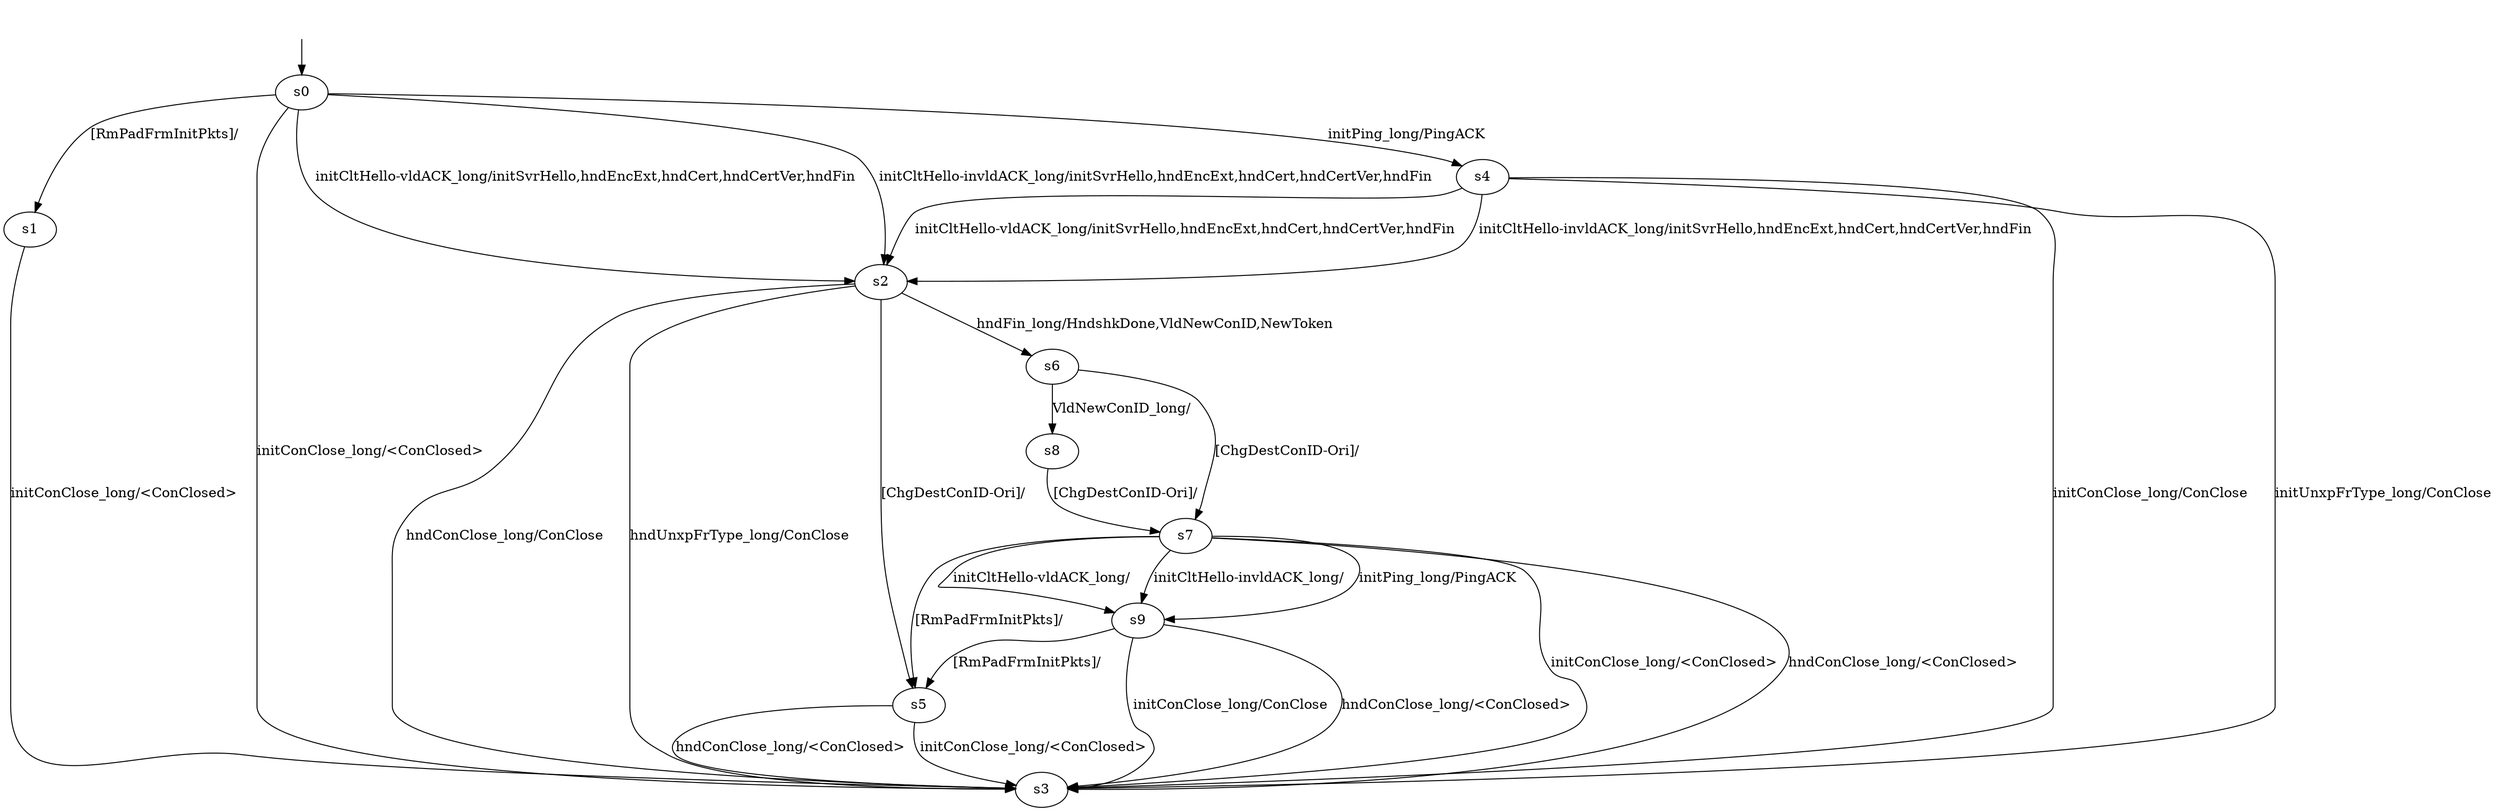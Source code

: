 digraph "../results/neqoModels/neqo-B-lCS-0/learnedModel" {
s0 [label=s0];
s1 [label=s1];
s2 [label=s2];
s3 [label=s3];
s4 [label=s4];
s5 [label=s5];
s6 [label=s6];
s7 [label=s7];
s8 [label=s8];
s9 [label=s9];
s0 -> s4  [label="initPing_long/PingACK "];
s0 -> s3  [label="initConClose_long/<ConClosed> "];
s0 -> s2  [label="initCltHello-vldACK_long/initSvrHello,hndEncExt,hndCert,hndCertVer,hndFin "];
s0 -> s2  [label="initCltHello-invldACK_long/initSvrHello,hndEncExt,hndCert,hndCertVer,hndFin "];
s0 -> s1  [label="[RmPadFrmInitPkts]/ "];
s1 -> s3  [label="initConClose_long/<ConClosed> "];
s2 -> s6  [label="hndFin_long/HndshkDone,VldNewConID,NewToken "];
s2 -> s3  [label="hndConClose_long/ConClose "];
s2 -> s3  [label="hndUnxpFrType_long/ConClose "];
s2 -> s5  [label="[ChgDestConID-Ori]/ "];
s4 -> s3  [label="initConClose_long/ConClose "];
s4 -> s2  [label="initCltHello-vldACK_long/initSvrHello,hndEncExt,hndCert,hndCertVer,hndFin "];
s4 -> s2  [label="initCltHello-invldACK_long/initSvrHello,hndEncExt,hndCert,hndCertVer,hndFin "];
s4 -> s3  [label="initUnxpFrType_long/ConClose "];
s5 -> s3  [label="initConClose_long/<ConClosed> "];
s5 -> s3  [label="hndConClose_long/<ConClosed> "];
s6 -> s8  [label="VldNewConID_long/ "];
s6 -> s7  [label="[ChgDestConID-Ori]/ "];
s7 -> s9  [label="initPing_long/PingACK "];
s7 -> s3  [label="initConClose_long/<ConClosed> "];
s7 -> s9  [label="initCltHello-vldACK_long/ "];
s7 -> s9  [label="initCltHello-invldACK_long/ "];
s7 -> s3  [label="hndConClose_long/<ConClosed> "];
s7 -> s5  [label="[RmPadFrmInitPkts]/ "];
s8 -> s7  [label="[ChgDestConID-Ori]/ "];
s9 -> s3  [label="initConClose_long/ConClose "];
s9 -> s3  [label="hndConClose_long/<ConClosed> "];
s9 -> s5  [label="[RmPadFrmInitPkts]/ "];
__start0 [label="", shape=none];
__start0 -> s0  [label=""];
}
